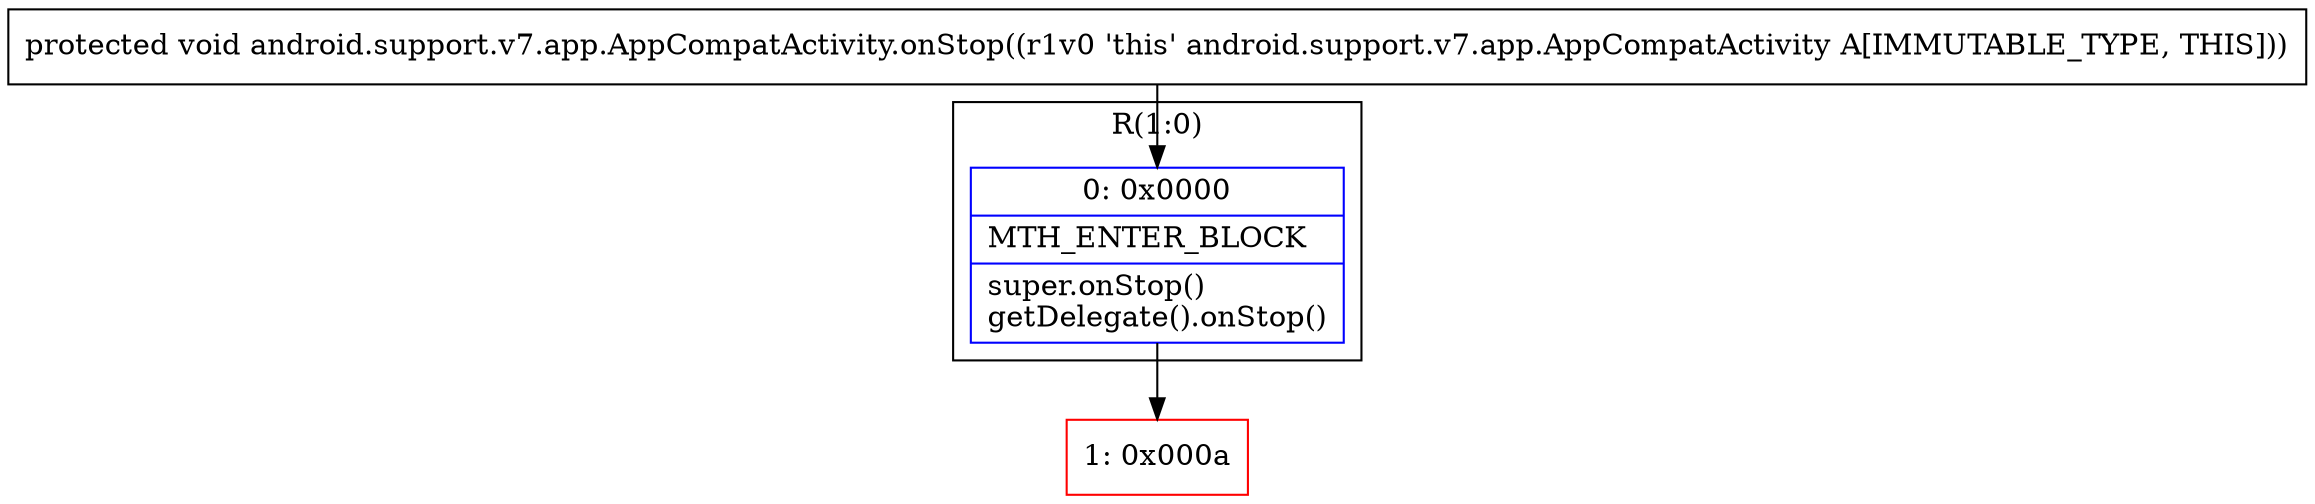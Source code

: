 digraph "CFG forandroid.support.v7.app.AppCompatActivity.onStop()V" {
subgraph cluster_Region_1172038405 {
label = "R(1:0)";
node [shape=record,color=blue];
Node_0 [shape=record,label="{0\:\ 0x0000|MTH_ENTER_BLOCK\l|super.onStop()\lgetDelegate().onStop()\l}"];
}
Node_1 [shape=record,color=red,label="{1\:\ 0x000a}"];
MethodNode[shape=record,label="{protected void android.support.v7.app.AppCompatActivity.onStop((r1v0 'this' android.support.v7.app.AppCompatActivity A[IMMUTABLE_TYPE, THIS])) }"];
MethodNode -> Node_0;
Node_0 -> Node_1;
}


